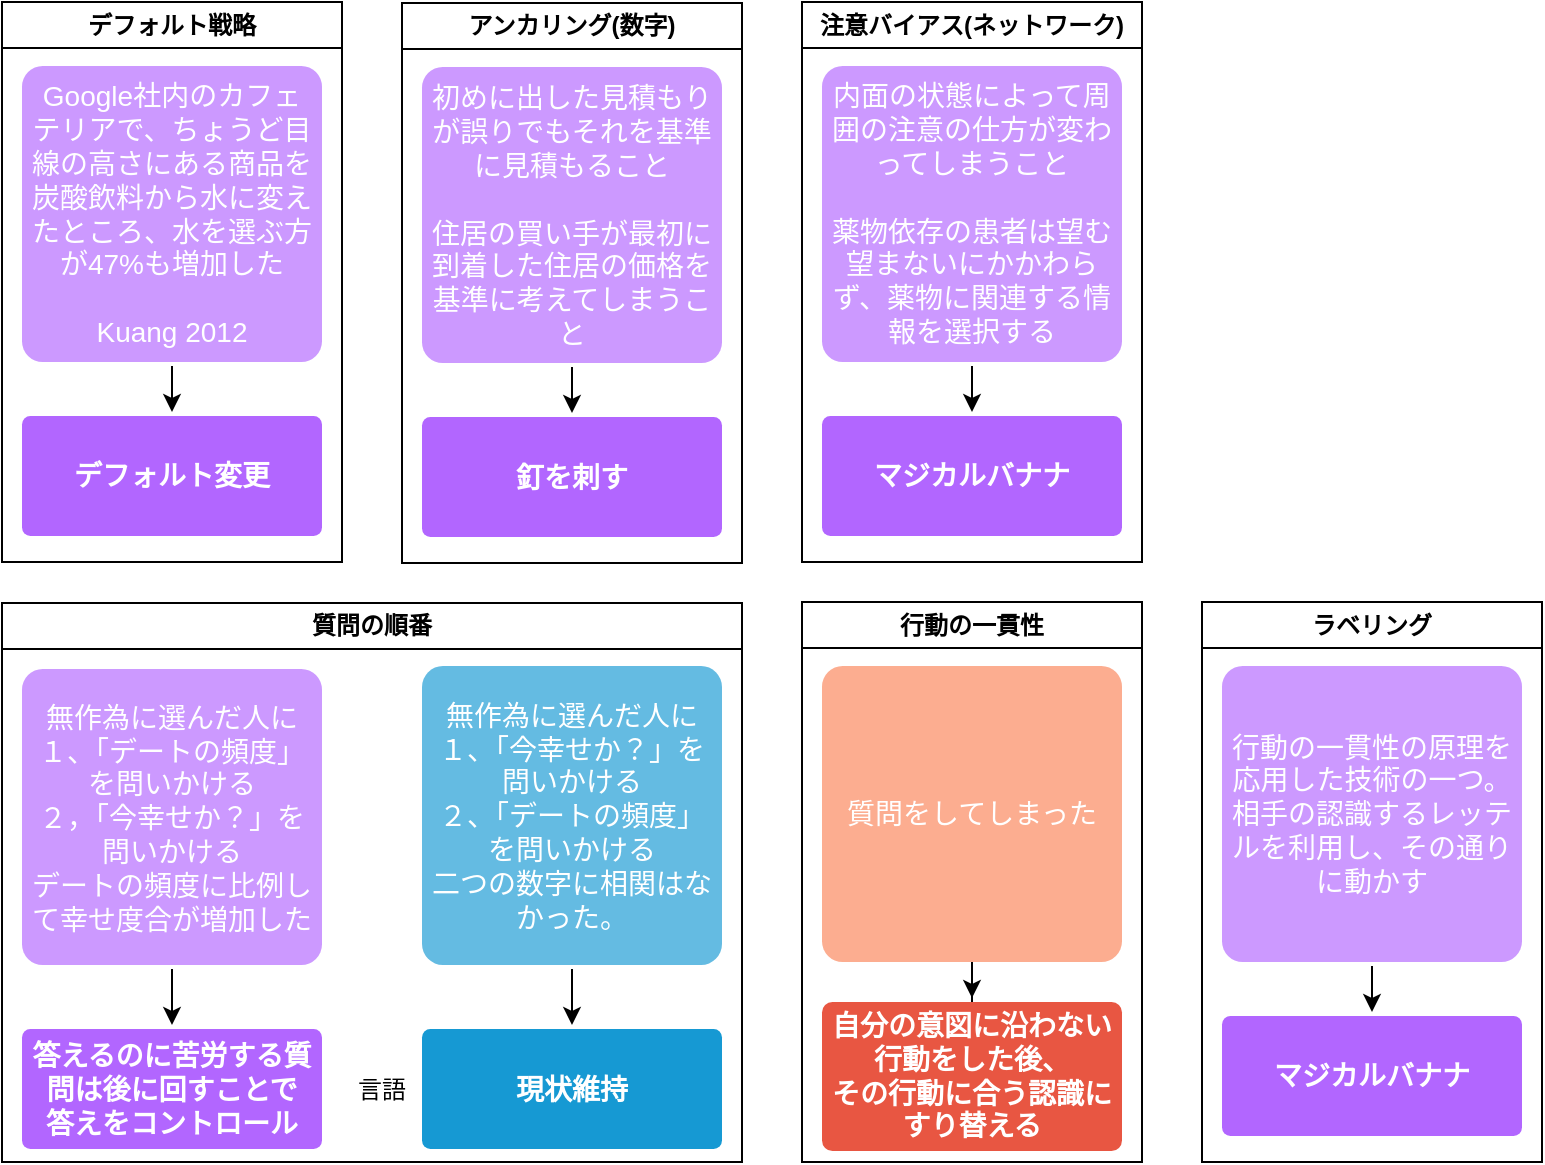 <mxfile version="24.0.7" type="github">
  <diagram name="ページ1" id="b3ed3xPqWTrQo_jcIVE4">
    <mxGraphModel dx="1674" dy="818" grid="1" gridSize="10" guides="1" tooltips="1" connect="1" arrows="1" fold="1" page="1" pageScale="1" pageWidth="827" pageHeight="1169" math="0" shadow="0">
      <root>
        <mxCell id="0" />
        <mxCell id="1" parent="0" />
        <mxCell id="PVm0V9DkdxH5yci86PIa-1" value="アンカリング(数字)" style="swimlane;whiteSpace=wrap;html=1;" vertex="1" parent="1">
          <mxGeometry x="240" y="40.5" width="170" height="280" as="geometry" />
        </mxCell>
        <mxCell id="PVm0V9DkdxH5yci86PIa-2" value="釘を刺す" style="rounded=1;whiteSpace=wrap;html=1;shadow=0;labelBackgroundColor=none;strokeColor=none;strokeWidth=3;fillColor=#B266FF;fontFamily=Helvetica;fontSize=14;fontColor=#FFFFFF;align=center;spacing=5;fontStyle=1;arcSize=7;perimeterSpacing=2;" vertex="1" parent="PVm0V9DkdxH5yci86PIa-1">
          <mxGeometry x="10" y="207" width="150" height="60" as="geometry" />
        </mxCell>
        <mxCell id="PVm0V9DkdxH5yci86PIa-3" style="edgeStyle=orthogonalEdgeStyle;rounded=0;orthogonalLoop=1;jettySize=auto;html=1;entryX=0.5;entryY=0;entryDx=0;entryDy=0;" edge="1" parent="PVm0V9DkdxH5yci86PIa-1" source="PVm0V9DkdxH5yci86PIa-4" target="PVm0V9DkdxH5yci86PIa-2">
          <mxGeometry relative="1" as="geometry" />
        </mxCell>
        <mxCell id="PVm0V9DkdxH5yci86PIa-4" value="初めに出した見積もりが誤りでもそれを基準に見積もること&lt;br&gt;&lt;br&gt;住居の買い手が最初に到着した住居の価格を基準に考えてしまうこと" style="rounded=1;whiteSpace=wrap;html=1;shadow=0;labelBackgroundColor=none;strokeColor=none;strokeWidth=3;fillColor=#CC99FF;fontFamily=Helvetica;fontSize=14;fontColor=#FFFFFF;align=center;spacing=5;arcSize=7;perimeterSpacing=2;" vertex="1" parent="PVm0V9DkdxH5yci86PIa-1">
          <mxGeometry x="10" y="32" width="150" height="148" as="geometry" />
        </mxCell>
        <mxCell id="PVm0V9DkdxH5yci86PIa-5" value="デフォルト戦略" style="swimlane;whiteSpace=wrap;html=1;" vertex="1" parent="1">
          <mxGeometry x="40" y="40" width="170" height="280" as="geometry" />
        </mxCell>
        <mxCell id="PVm0V9DkdxH5yci86PIa-6" value="デフォルト変更" style="rounded=1;whiteSpace=wrap;html=1;shadow=0;labelBackgroundColor=none;strokeColor=none;strokeWidth=3;fillColor=#B266FF;fontFamily=Helvetica;fontSize=14;fontColor=#FFFFFF;align=center;spacing=5;fontStyle=1;arcSize=7;perimeterSpacing=2;" vertex="1" parent="PVm0V9DkdxH5yci86PIa-5">
          <mxGeometry x="10" y="207" width="150" height="60" as="geometry" />
        </mxCell>
        <mxCell id="PVm0V9DkdxH5yci86PIa-7" style="edgeStyle=orthogonalEdgeStyle;rounded=0;orthogonalLoop=1;jettySize=auto;html=1;entryX=0.5;entryY=0;entryDx=0;entryDy=0;" edge="1" parent="PVm0V9DkdxH5yci86PIa-5" source="PVm0V9DkdxH5yci86PIa-8" target="PVm0V9DkdxH5yci86PIa-6">
          <mxGeometry relative="1" as="geometry" />
        </mxCell>
        <mxCell id="PVm0V9DkdxH5yci86PIa-8" value="Google社内のカフェテリアで、ちょうど目線の高さにある商品を&lt;br style=&quot;border-color: var(--border-color);&quot;&gt;炭酸飲料から水に変えたところ、水を選ぶ方が47%も増加した&lt;br style=&quot;border-color: var(--border-color);&quot;&gt;&lt;br style=&quot;border-color: var(--border-color);&quot;&gt;Kuang 2012" style="rounded=1;whiteSpace=wrap;html=1;shadow=0;labelBackgroundColor=none;strokeColor=none;strokeWidth=3;fillColor=#CC99FF;fontFamily=Helvetica;fontSize=14;fontColor=#FFFFFF;align=center;spacing=5;arcSize=7;perimeterSpacing=2;" vertex="1" parent="PVm0V9DkdxH5yci86PIa-5">
          <mxGeometry x="10" y="32" width="150" height="148" as="geometry" />
        </mxCell>
        <mxCell id="PVm0V9DkdxH5yci86PIa-9" value="注意バイアス(ネットワーク)" style="swimlane;whiteSpace=wrap;html=1;" vertex="1" parent="1">
          <mxGeometry x="440" y="40" width="170" height="280" as="geometry" />
        </mxCell>
        <mxCell id="PVm0V9DkdxH5yci86PIa-10" value="マジカルバナナ" style="rounded=1;whiteSpace=wrap;html=1;shadow=0;labelBackgroundColor=none;strokeColor=none;strokeWidth=3;fillColor=#B266FF;fontFamily=Helvetica;fontSize=14;fontColor=#FFFFFF;align=center;spacing=5;fontStyle=1;arcSize=7;perimeterSpacing=2;" vertex="1" parent="PVm0V9DkdxH5yci86PIa-9">
          <mxGeometry x="10" y="207" width="150" height="60" as="geometry" />
        </mxCell>
        <mxCell id="PVm0V9DkdxH5yci86PIa-11" style="edgeStyle=orthogonalEdgeStyle;rounded=0;orthogonalLoop=1;jettySize=auto;html=1;entryX=0.5;entryY=0;entryDx=0;entryDy=0;" edge="1" parent="PVm0V9DkdxH5yci86PIa-9" source="PVm0V9DkdxH5yci86PIa-12" target="PVm0V9DkdxH5yci86PIa-10">
          <mxGeometry relative="1" as="geometry" />
        </mxCell>
        <mxCell id="PVm0V9DkdxH5yci86PIa-12" value="内面の状態によって周囲の注意の仕方が変わってしまうこと&lt;br&gt;&lt;br&gt;薬物依存の患者は望む望まないにかかわらず、薬物に関連する情報を選択する" style="rounded=1;whiteSpace=wrap;html=1;shadow=0;labelBackgroundColor=none;strokeColor=none;strokeWidth=3;fillColor=#CC99FF;fontFamily=Helvetica;fontSize=14;fontColor=#FFFFFF;align=center;spacing=5;arcSize=7;perimeterSpacing=2;" vertex="1" parent="PVm0V9DkdxH5yci86PIa-9">
          <mxGeometry x="10" y="32" width="150" height="148" as="geometry" />
        </mxCell>
        <mxCell id="PVm0V9DkdxH5yci86PIa-13" value="質問の順番" style="swimlane;whiteSpace=wrap;html=1;startSize=23;" vertex="1" parent="1">
          <mxGeometry x="40" y="340.5" width="370" height="279.5" as="geometry" />
        </mxCell>
        <mxCell id="PVm0V9DkdxH5yci86PIa-14" value="現状維持" style="rounded=1;whiteSpace=wrap;html=1;shadow=0;labelBackgroundColor=none;strokeColor=none;strokeWidth=3;fillColor=#1699d3;fontFamily=Helvetica;fontSize=14;fontColor=#FFFFFF;align=center;spacing=5;fontStyle=1;arcSize=7;perimeterSpacing=2;" vertex="1" parent="PVm0V9DkdxH5yci86PIa-13">
          <mxGeometry x="210" y="213" width="150" height="60" as="geometry" />
        </mxCell>
        <mxCell id="PVm0V9DkdxH5yci86PIa-15" style="edgeStyle=orthogonalEdgeStyle;rounded=0;orthogonalLoop=1;jettySize=auto;html=1;entryX=0.5;entryY=0;entryDx=0;entryDy=0;" edge="1" parent="PVm0V9DkdxH5yci86PIa-13" source="PVm0V9DkdxH5yci86PIa-16" target="PVm0V9DkdxH5yci86PIa-14">
          <mxGeometry relative="1" as="geometry" />
        </mxCell>
        <mxCell id="PVm0V9DkdxH5yci86PIa-16" value="無作為に選んだ人に&lt;br style=&quot;border-color: var(--border-color);&quot;&gt;１、「今幸せか？」を問いかける&lt;br style=&quot;border-color: var(--border-color);&quot;&gt;２、「デートの頻度」を問いかける&lt;br style=&quot;border-color: var(--border-color);&quot;&gt;二つの数字に相関はなかった。" style="rounded=1;whiteSpace=wrap;html=1;shadow=0;labelBackgroundColor=none;strokeColor=none;strokeWidth=3;fillColor=#64bbe2;fontFamily=Helvetica;fontSize=14;fontColor=#FFFFFF;align=center;spacing=5;arcSize=7;perimeterSpacing=2;" vertex="1" parent="PVm0V9DkdxH5yci86PIa-13">
          <mxGeometry x="210" y="31.5" width="150" height="149.5" as="geometry" />
        </mxCell>
        <mxCell id="PVm0V9DkdxH5yci86PIa-17" value="言語" style="text;html=1;strokeColor=none;fillColor=none;align=center;verticalAlign=middle;whiteSpace=wrap;rounded=0;" vertex="1" parent="PVm0V9DkdxH5yci86PIa-13">
          <mxGeometry x="160" y="228" width="60" height="30" as="geometry" />
        </mxCell>
        <mxCell id="PVm0V9DkdxH5yci86PIa-18" value="答えるのに苦労する質問は後に回すことで&lt;br style=&quot;border-color: var(--border-color);&quot;&gt;答えをコントロール" style="rounded=1;whiteSpace=wrap;html=1;shadow=0;labelBackgroundColor=none;strokeColor=none;strokeWidth=3;fillColor=#B266FF;fontFamily=Helvetica;fontSize=14;fontColor=#FFFFFF;align=center;spacing=5;fontStyle=1;arcSize=7;perimeterSpacing=2;" vertex="1" parent="PVm0V9DkdxH5yci86PIa-13">
          <mxGeometry x="10" y="213" width="150" height="60" as="geometry" />
        </mxCell>
        <mxCell id="PVm0V9DkdxH5yci86PIa-19" style="edgeStyle=orthogonalEdgeStyle;rounded=0;orthogonalLoop=1;jettySize=auto;html=1;" edge="1" parent="PVm0V9DkdxH5yci86PIa-13" source="PVm0V9DkdxH5yci86PIa-20" target="PVm0V9DkdxH5yci86PIa-18">
          <mxGeometry relative="1" as="geometry" />
        </mxCell>
        <mxCell id="PVm0V9DkdxH5yci86PIa-20" value="無作為に選んだ人に&lt;br style=&quot;border-color: var(--border-color);&quot;&gt;１、「デートの頻度」を問いかける&lt;br style=&quot;border-color: var(--border-color);&quot;&gt;２，「今幸せか？」を問いかける&lt;br style=&quot;border-color: var(--border-color);&quot;&gt;デートの頻度に比例して幸せ度合が増加した" style="rounded=1;whiteSpace=wrap;html=1;shadow=0;labelBackgroundColor=none;strokeColor=none;strokeWidth=3;fillColor=#CC99FF;fontFamily=Helvetica;fontSize=14;fontColor=#FFFFFF;align=center;spacing=5;arcSize=7;perimeterSpacing=2;" vertex="1" parent="PVm0V9DkdxH5yci86PIa-13">
          <mxGeometry x="10" y="33" width="150" height="148" as="geometry" />
        </mxCell>
        <mxCell id="PVm0V9DkdxH5yci86PIa-21" value="行動の一貫性" style="swimlane;whiteSpace=wrap;html=1;" vertex="1" parent="1">
          <mxGeometry x="440" y="340" width="170" height="280" as="geometry" />
        </mxCell>
        <mxCell id="PVm0V9DkdxH5yci86PIa-22" style="edgeStyle=orthogonalEdgeStyle;rounded=0;orthogonalLoop=1;jettySize=auto;html=1;entryX=0.5;entryY=0;entryDx=0;entryDy=0;" edge="1" parent="PVm0V9DkdxH5yci86PIa-21" source="PVm0V9DkdxH5yci86PIa-23" target="PVm0V9DkdxH5yci86PIa-24">
          <mxGeometry relative="1" as="geometry" />
        </mxCell>
        <mxCell id="PVm0V9DkdxH5yci86PIa-23" value="質問をしてしまった" style="rounded=1;whiteSpace=wrap;html=1;shadow=0;labelBackgroundColor=none;strokeColor=none;strokeWidth=3;fillColor=#FCAD90;fontFamily=Helvetica;fontSize=14;fontColor=#FFFFFF;align=center;spacing=5;arcSize=7;perimeterSpacing=2;" vertex="1" parent="PVm0V9DkdxH5yci86PIa-21">
          <mxGeometry x="10" y="32" width="150" height="148" as="geometry" />
        </mxCell>
        <mxCell id="PVm0V9DkdxH5yci86PIa-24" value="自分の意図に沿わない行動をした後、&lt;br style=&quot;border-color: var(--border-color);&quot;&gt;その行動に合う認識にすり替える" style="rounded=1;whiteSpace=wrap;html=1;shadow=0;labelBackgroundColor=none;strokeColor=none;strokeWidth=3;fillColor=#e85642;fontFamily=Helvetica;fontSize=14;fontColor=#FFFFFF;align=center;spacing=5;fontStyle=1;arcSize=7;perimeterSpacing=2;" vertex="1" parent="PVm0V9DkdxH5yci86PIa-21">
          <mxGeometry x="10" y="200" width="150" height="74.5" as="geometry" />
        </mxCell>
        <mxCell id="PVm0V9DkdxH5yci86PIa-25" value="ラベリング" style="swimlane;whiteSpace=wrap;html=1;" vertex="1" parent="1">
          <mxGeometry x="640" y="340" width="170" height="280" as="geometry" />
        </mxCell>
        <mxCell id="PVm0V9DkdxH5yci86PIa-26" value="マジカルバナナ" style="rounded=1;whiteSpace=wrap;html=1;shadow=0;labelBackgroundColor=none;strokeColor=none;strokeWidth=3;fillColor=#B266FF;fontFamily=Helvetica;fontSize=14;fontColor=#FFFFFF;align=center;spacing=5;fontStyle=1;arcSize=7;perimeterSpacing=2;" vertex="1" parent="PVm0V9DkdxH5yci86PIa-25">
          <mxGeometry x="10" y="207" width="150" height="60" as="geometry" />
        </mxCell>
        <mxCell id="PVm0V9DkdxH5yci86PIa-27" style="edgeStyle=orthogonalEdgeStyle;rounded=0;orthogonalLoop=1;jettySize=auto;html=1;entryX=0.5;entryY=0;entryDx=0;entryDy=0;" edge="1" parent="PVm0V9DkdxH5yci86PIa-25" source="PVm0V9DkdxH5yci86PIa-28" target="PVm0V9DkdxH5yci86PIa-26">
          <mxGeometry relative="1" as="geometry" />
        </mxCell>
        <mxCell id="PVm0V9DkdxH5yci86PIa-28" value="行動の一貫性の原理を&lt;div&gt;応用した技術の一つ。&lt;/div&gt;&lt;div&gt;相手の認識するレッテルを利用し、その通りに動かす&lt;/div&gt;" style="rounded=1;whiteSpace=wrap;html=1;shadow=0;labelBackgroundColor=none;strokeColor=none;strokeWidth=3;fillColor=#CC99FF;fontFamily=Helvetica;fontSize=14;fontColor=#FFFFFF;align=center;spacing=5;arcSize=7;perimeterSpacing=2;" vertex="1" parent="PVm0V9DkdxH5yci86PIa-25">
          <mxGeometry x="10" y="32" width="150" height="148" as="geometry" />
        </mxCell>
      </root>
    </mxGraphModel>
  </diagram>
</mxfile>
